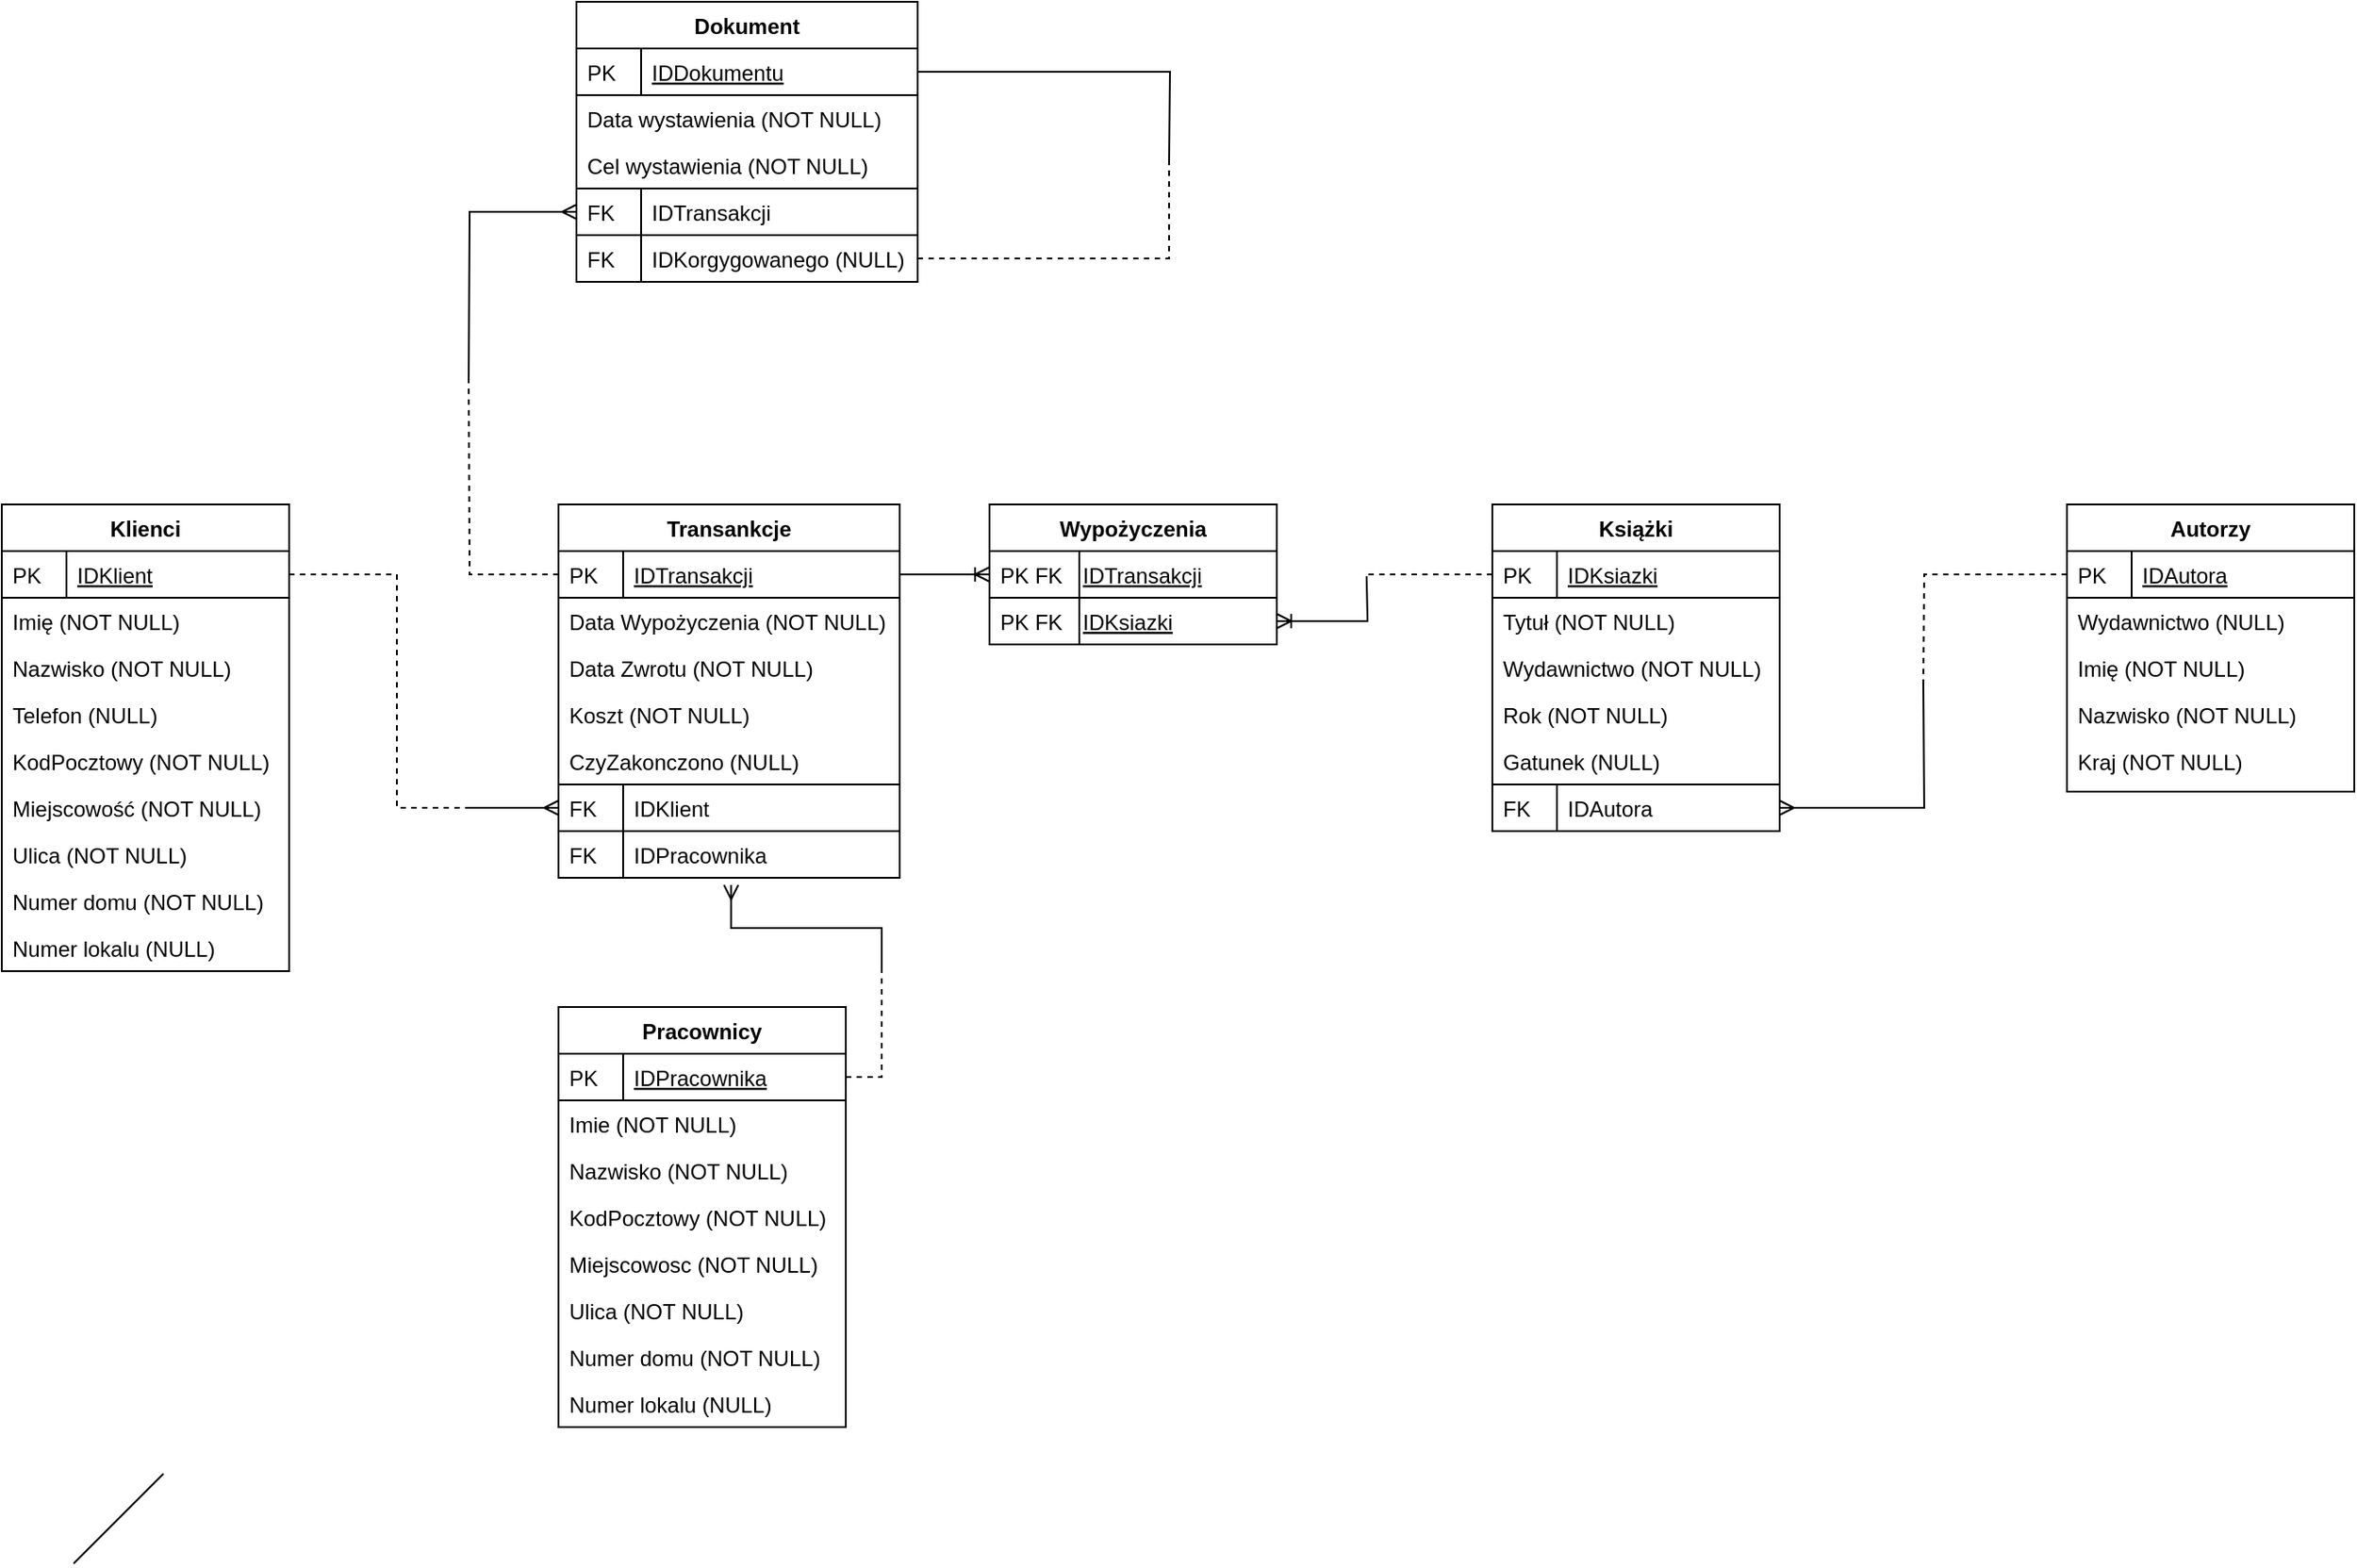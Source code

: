 <mxfile version="12.6.5" type="device"><diagram id="C5RBs43oDa-KdzZeNtuy" name="Page-1"><mxGraphModel dx="542" dy="636" grid="1" gridSize="10" guides="1" tooltips="1" connect="1" arrows="1" fold="1" page="1" pageScale="1" pageWidth="827" pageHeight="1169" math="0" shadow="0"><root><mxCell id="WIyWlLk6GJQsqaUBKTNV-0"/><mxCell id="WIyWlLk6GJQsqaUBKTNV-1" parent="WIyWlLk6GJQsqaUBKTNV-0"/><mxCell id="8lfzlNklQH1xFzHcdUNi-103" value="Klienci" style="swimlane;fontStyle=1;childLayout=stackLayout;horizontal=1;startSize=26;horizontalStack=0;resizeParent=1;resizeLast=0;collapsible=1;marginBottom=0;rounded=0;shadow=0;strokeWidth=1;" parent="WIyWlLk6GJQsqaUBKTNV-1" vertex="1"><mxGeometry x="90" y="320" width="160" height="260" as="geometry"><mxRectangle x="20" y="80" width="160" height="26" as="alternateBounds"/></mxGeometry></mxCell><mxCell id="8lfzlNklQH1xFzHcdUNi-104" value="IDKlient" style="shape=partialRectangle;top=0;left=0;right=0;bottom=1;align=left;verticalAlign=top;fillColor=none;spacingLeft=40;spacingRight=4;overflow=hidden;rotatable=0;points=[[0,0.5],[1,0.5]];portConstraint=eastwest;dropTarget=0;rounded=0;shadow=0;strokeWidth=1;fontStyle=4" parent="8lfzlNklQH1xFzHcdUNi-103" vertex="1"><mxGeometry y="26" width="160" height="26" as="geometry"/></mxCell><mxCell id="8lfzlNklQH1xFzHcdUNi-105" value="PK" style="shape=partialRectangle;top=0;left=0;bottom=0;fillColor=none;align=left;verticalAlign=top;spacingLeft=4;spacingRight=4;overflow=hidden;rotatable=0;points=[];portConstraint=eastwest;part=1;" parent="8lfzlNklQH1xFzHcdUNi-104" vertex="1" connectable="0"><mxGeometry width="36" height="26" as="geometry"/></mxCell><mxCell id="8lfzlNklQH1xFzHcdUNi-106" value="Imię (NOT NULL)" style="shape=partialRectangle;top=0;left=0;right=0;bottom=0;align=left;verticalAlign=top;fillColor=none;spacingLeft=4;spacingRight=4;overflow=hidden;rotatable=0;points=[[0,0.5],[1,0.5]];portConstraint=eastwest;dropTarget=0;rounded=0;shadow=0;strokeWidth=1;" parent="8lfzlNklQH1xFzHcdUNi-103" vertex="1"><mxGeometry y="52" width="160" height="26" as="geometry"/></mxCell><mxCell id="8lfzlNklQH1xFzHcdUNi-107" value="" style="shape=partialRectangle;top=0;left=0;bottom=0;fillColor=none;align=left;verticalAlign=top;spacingLeft=4;spacingRight=4;overflow=hidden;rotatable=0;points=[];portConstraint=eastwest;part=1;" parent="8lfzlNklQH1xFzHcdUNi-106" vertex="1" connectable="0"><mxGeometry height="26" as="geometry"/></mxCell><mxCell id="8lfzlNklQH1xFzHcdUNi-108" value="Nazwisko (NOT NULL)" style="shape=partialRectangle;top=0;left=0;right=0;bottom=0;align=left;verticalAlign=top;fillColor=none;spacingLeft=4;spacingRight=4;overflow=hidden;rotatable=0;points=[[0,0.5],[1,0.5]];portConstraint=eastwest;dropTarget=0;rounded=0;shadow=0;strokeWidth=1;" parent="8lfzlNklQH1xFzHcdUNi-103" vertex="1"><mxGeometry y="78" width="160" height="26" as="geometry"/></mxCell><mxCell id="8lfzlNklQH1xFzHcdUNi-109" value="" style="shape=partialRectangle;top=0;left=0;bottom=0;fillColor=none;align=left;verticalAlign=top;spacingLeft=4;spacingRight=4;overflow=hidden;rotatable=0;points=[];portConstraint=eastwest;part=1;" parent="8lfzlNklQH1xFzHcdUNi-108" vertex="1" connectable="0"><mxGeometry height="26" as="geometry"/></mxCell><mxCell id="8lfzlNklQH1xFzHcdUNi-110" value="Telefon (NULL)" style="shape=partialRectangle;top=0;left=0;right=0;bottom=0;align=left;verticalAlign=top;fillColor=none;spacingLeft=4;spacingRight=4;overflow=hidden;rotatable=0;points=[[0,0.5],[1,0.5]];portConstraint=eastwest;dropTarget=0;rounded=0;shadow=0;strokeWidth=1;" parent="8lfzlNklQH1xFzHcdUNi-103" vertex="1"><mxGeometry y="104" width="160" height="26" as="geometry"/></mxCell><mxCell id="8lfzlNklQH1xFzHcdUNi-112" value="KodPocztowy (NOT NULL)" style="shape=partialRectangle;top=0;left=0;right=0;bottom=0;align=left;verticalAlign=top;fillColor=none;spacingLeft=4;spacingRight=4;overflow=hidden;rotatable=0;points=[[0,0.5],[1,0.5]];portConstraint=eastwest;dropTarget=0;rounded=0;shadow=0;strokeWidth=1;" parent="8lfzlNklQH1xFzHcdUNi-103" vertex="1"><mxGeometry y="130" width="160" height="26" as="geometry"/></mxCell><mxCell id="8lfzlNklQH1xFzHcdUNi-114" value="Miejscowość (NOT NULL)" style="shape=partialRectangle;top=0;left=0;right=0;bottom=0;align=left;verticalAlign=top;fillColor=none;spacingLeft=4;spacingRight=4;overflow=hidden;rotatable=0;points=[[0,0.5],[1,0.5]];portConstraint=eastwest;dropTarget=0;rounded=0;shadow=0;strokeWidth=1;" parent="8lfzlNklQH1xFzHcdUNi-103" vertex="1"><mxGeometry y="156" width="160" height="26" as="geometry"/></mxCell><mxCell id="8lfzlNklQH1xFzHcdUNi-116" value="Ulica (NOT NULL)" style="shape=partialRectangle;top=0;left=0;right=0;bottom=0;align=left;verticalAlign=top;fillColor=none;spacingLeft=4;spacingRight=4;overflow=hidden;rotatable=0;points=[[0,0.5],[1,0.5]];portConstraint=eastwest;dropTarget=0;rounded=0;shadow=0;strokeWidth=1;" parent="8lfzlNklQH1xFzHcdUNi-103" vertex="1"><mxGeometry y="182" width="160" height="26" as="geometry"/></mxCell><mxCell id="8lfzlNklQH1xFzHcdUNi-118" value="Numer domu (NOT NULL)" style="shape=partialRectangle;top=0;left=0;right=0;bottom=0;align=left;verticalAlign=top;fillColor=none;spacingLeft=4;spacingRight=4;overflow=hidden;rotatable=0;points=[[0,0.5],[1,0.5]];portConstraint=eastwest;dropTarget=0;rounded=0;shadow=0;strokeWidth=1;" parent="8lfzlNklQH1xFzHcdUNi-103" vertex="1"><mxGeometry y="208" width="160" height="26" as="geometry"/></mxCell><mxCell id="8lfzlNklQH1xFzHcdUNi-120" value="Numer lokalu (NULL)" style="shape=partialRectangle;top=0;left=0;right=0;bottom=0;align=left;verticalAlign=top;fillColor=none;spacingLeft=4;spacingRight=4;overflow=hidden;rotatable=0;points=[[0,0.5],[1,0.5]];portConstraint=eastwest;dropTarget=0;rounded=0;shadow=0;strokeWidth=1;" parent="8lfzlNklQH1xFzHcdUNi-103" vertex="1"><mxGeometry y="234" width="160" height="26" as="geometry"/></mxCell><mxCell id="8lfzlNklQH1xFzHcdUNi-122" value="Transankcje" style="swimlane;fontStyle=1;childLayout=stackLayout;horizontal=1;startSize=26;horizontalStack=0;resizeParent=1;resizeLast=0;collapsible=1;marginBottom=0;rounded=0;shadow=0;strokeWidth=1;" parent="WIyWlLk6GJQsqaUBKTNV-1" vertex="1"><mxGeometry x="400" y="320" width="190" height="208" as="geometry"><mxRectangle x="260" y="80" width="160" height="26" as="alternateBounds"/></mxGeometry></mxCell><mxCell id="8lfzlNklQH1xFzHcdUNi-123" value="IDTransakcji" style="shape=partialRectangle;top=0;left=0;right=0;bottom=1;align=left;verticalAlign=top;fillColor=none;spacingLeft=40;spacingRight=4;overflow=hidden;rotatable=0;points=[[0,0.5],[1,0.5]];portConstraint=eastwest;dropTarget=0;rounded=0;shadow=0;strokeWidth=1;fontStyle=4" parent="8lfzlNklQH1xFzHcdUNi-122" vertex="1"><mxGeometry y="26" width="190" height="26" as="geometry"/></mxCell><mxCell id="8lfzlNklQH1xFzHcdUNi-124" value="PK" style="shape=partialRectangle;top=0;left=0;bottom=0;fillColor=none;align=left;verticalAlign=top;spacingLeft=4;spacingRight=4;overflow=hidden;rotatable=0;points=[];portConstraint=eastwest;part=1;" parent="8lfzlNklQH1xFzHcdUNi-123" vertex="1" connectable="0"><mxGeometry width="36" height="26" as="geometry"/></mxCell><mxCell id="8lfzlNklQH1xFzHcdUNi-125" value="Data Wypożyczenia (NOT NULL)" style="shape=partialRectangle;top=0;left=0;right=0;bottom=0;align=left;verticalAlign=top;fillColor=none;spacingLeft=4;spacingRight=4;overflow=hidden;rotatable=0;points=[[0,0.5],[1,0.5]];portConstraint=eastwest;dropTarget=0;rounded=0;shadow=0;strokeWidth=1;" parent="8lfzlNklQH1xFzHcdUNi-122" vertex="1"><mxGeometry y="52" width="190" height="26" as="geometry"/></mxCell><mxCell id="8lfzlNklQH1xFzHcdUNi-127" value="Data Zwrotu (NOT NULL)" style="shape=partialRectangle;top=0;left=0;right=0;bottom=0;align=left;verticalAlign=top;fillColor=none;spacingLeft=4;spacingRight=4;overflow=hidden;rotatable=0;points=[[0,0.5],[1,0.5]];portConstraint=eastwest;dropTarget=0;rounded=0;shadow=0;strokeWidth=1;" parent="8lfzlNklQH1xFzHcdUNi-122" vertex="1"><mxGeometry y="78" width="190" height="26" as="geometry"/></mxCell><mxCell id="8lfzlNklQH1xFzHcdUNi-129" value="Koszt (NOT NULL)" style="shape=partialRectangle;top=0;left=0;right=0;bottom=0;align=left;verticalAlign=top;fillColor=none;spacingLeft=4;spacingRight=4;overflow=hidden;rotatable=0;points=[[0,0.5],[1,0.5]];portConstraint=eastwest;dropTarget=0;rounded=0;shadow=0;strokeWidth=1;" parent="8lfzlNklQH1xFzHcdUNi-122" vertex="1"><mxGeometry y="104" width="190" height="26" as="geometry"/></mxCell><mxCell id="8lfzlNklQH1xFzHcdUNi-131" value="CzyZakonczono (NULL)" style="shape=partialRectangle;top=0;left=0;right=0;bottom=0;align=left;verticalAlign=top;fillColor=none;spacingLeft=4;spacingRight=4;overflow=hidden;rotatable=0;points=[[0,0.5],[1,0.5]];portConstraint=eastwest;dropTarget=0;rounded=0;shadow=0;strokeWidth=1;" parent="8lfzlNklQH1xFzHcdUNi-122" vertex="1"><mxGeometry y="130" width="190" height="26" as="geometry"/></mxCell><mxCell id="8lfzlNklQH1xFzHcdUNi-133" value="IDKlient" style="shape=partialRectangle;top=1;left=0;right=0;bottom=1;align=left;verticalAlign=top;fillColor=none;spacingLeft=40;spacingRight=4;overflow=hidden;rotatable=0;points=[[0,0.5],[1,0.5]];portConstraint=eastwest;dropTarget=0;rounded=0;shadow=0;strokeWidth=1;" parent="8lfzlNklQH1xFzHcdUNi-122" vertex="1"><mxGeometry y="156" width="190" height="26" as="geometry"/></mxCell><mxCell id="8lfzlNklQH1xFzHcdUNi-134" value="FK" style="shape=partialRectangle;top=0;left=0;bottom=0;fillColor=none;align=left;verticalAlign=top;spacingLeft=4;spacingRight=4;overflow=hidden;rotatable=0;points=[];portConstraint=eastwest;part=1;" parent="8lfzlNklQH1xFzHcdUNi-133" vertex="1" connectable="0"><mxGeometry width="36" height="26" as="geometry"/></mxCell><mxCell id="8lfzlNklQH1xFzHcdUNi-135" value="IDPracownika" style="shape=partialRectangle;top=0;left=0;right=0;bottom=0;align=left;verticalAlign=top;fillColor=none;spacingLeft=40;spacingRight=4;overflow=hidden;rotatable=0;points=[[0,0.5],[1,0.5]];portConstraint=eastwest;dropTarget=0;rounded=0;shadow=0;strokeWidth=1;" parent="8lfzlNklQH1xFzHcdUNi-122" vertex="1"><mxGeometry y="182" width="190" height="26" as="geometry"/></mxCell><mxCell id="8lfzlNklQH1xFzHcdUNi-136" value="FK" style="shape=partialRectangle;top=0;left=0;bottom=0;fillColor=none;align=left;verticalAlign=top;spacingLeft=4;spacingRight=4;overflow=hidden;rotatable=0;points=[];portConstraint=eastwest;part=1;" parent="8lfzlNklQH1xFzHcdUNi-135" vertex="1" connectable="0"><mxGeometry width="36" height="26" as="geometry"/></mxCell><mxCell id="8lfzlNklQH1xFzHcdUNi-137" style="edgeStyle=orthogonalEdgeStyle;rounded=0;orthogonalLoop=1;jettySize=auto;html=1;exitX=1;exitY=0.5;exitDx=0;exitDy=0;dashed=1;startArrow=none;startFill=0;endArrow=none;endFill=0;" parent="WIyWlLk6GJQsqaUBKTNV-1" source="8lfzlNklQH1xFzHcdUNi-139" edge="1"><mxGeometry relative="1" as="geometry"><mxPoint x="580" y="580" as="targetPoint"/><Array as="points"><mxPoint x="580" y="639"/></Array></mxGeometry></mxCell><mxCell id="8lfzlNklQH1xFzHcdUNi-138" value="Pracownicy" style="swimlane;fontStyle=1;childLayout=stackLayout;horizontal=1;startSize=26;horizontalStack=0;resizeParent=1;resizeLast=0;collapsible=1;marginBottom=0;rounded=0;shadow=0;strokeWidth=1;" parent="WIyWlLk6GJQsqaUBKTNV-1" vertex="1"><mxGeometry x="400" y="600" width="160" height="234" as="geometry"><mxRectangle x="260" y="270" width="160" height="26" as="alternateBounds"/></mxGeometry></mxCell><mxCell id="8lfzlNklQH1xFzHcdUNi-139" value="IDPracownika" style="shape=partialRectangle;top=0;left=0;right=0;bottom=1;align=left;verticalAlign=top;fillColor=none;spacingLeft=40;spacingRight=4;overflow=hidden;rotatable=0;points=[[0,0.5],[1,0.5]];portConstraint=eastwest;dropTarget=0;rounded=0;shadow=0;strokeWidth=1;fontStyle=4" parent="8lfzlNklQH1xFzHcdUNi-138" vertex="1"><mxGeometry y="26" width="160" height="26" as="geometry"/></mxCell><mxCell id="8lfzlNklQH1xFzHcdUNi-140" value="PK" style="shape=partialRectangle;top=0;left=0;bottom=0;fillColor=none;align=left;verticalAlign=top;spacingLeft=4;spacingRight=4;overflow=hidden;rotatable=0;points=[];portConstraint=eastwest;part=1;" parent="8lfzlNklQH1xFzHcdUNi-139" vertex="1" connectable="0"><mxGeometry width="36" height="26" as="geometry"/></mxCell><mxCell id="8lfzlNklQH1xFzHcdUNi-141" value="Imie (NOT NULL)" style="shape=partialRectangle;top=0;left=0;right=0;bottom=0;align=left;verticalAlign=top;fillColor=none;spacingLeft=4;spacingRight=4;overflow=hidden;rotatable=0;points=[[0,0.5],[1,0.5]];portConstraint=eastwest;dropTarget=0;rounded=0;shadow=0;strokeWidth=1;" parent="8lfzlNklQH1xFzHcdUNi-138" vertex="1"><mxGeometry y="52" width="160" height="26" as="geometry"/></mxCell><mxCell id="8lfzlNklQH1xFzHcdUNi-143" value="Nazwisko (NOT NULL)" style="shape=partialRectangle;top=0;left=0;right=0;bottom=0;align=left;verticalAlign=top;fillColor=none;spacingLeft=4;spacingRight=4;overflow=hidden;rotatable=0;points=[[0,0.5],[1,0.5]];portConstraint=eastwest;dropTarget=0;rounded=0;shadow=0;strokeWidth=1;" parent="8lfzlNklQH1xFzHcdUNi-138" vertex="1"><mxGeometry y="78" width="160" height="26" as="geometry"/></mxCell><mxCell id="8lfzlNklQH1xFzHcdUNi-145" value="KodPocztowy (NOT NULL)" style="shape=partialRectangle;top=0;left=0;right=0;bottom=0;align=left;verticalAlign=top;fillColor=none;spacingLeft=4;spacingRight=4;overflow=hidden;rotatable=0;points=[[0,0.5],[1,0.5]];portConstraint=eastwest;dropTarget=0;rounded=0;shadow=0;strokeWidth=1;" parent="8lfzlNklQH1xFzHcdUNi-138" vertex="1"><mxGeometry y="104" width="160" height="26" as="geometry"/></mxCell><mxCell id="8lfzlNklQH1xFzHcdUNi-147" value="Miejscowosc (NOT NULL)" style="shape=partialRectangle;top=0;left=0;right=0;bottom=0;align=left;verticalAlign=top;fillColor=none;spacingLeft=4;spacingRight=4;overflow=hidden;rotatable=0;points=[[0,0.5],[1,0.5]];portConstraint=eastwest;dropTarget=0;rounded=0;shadow=0;strokeWidth=1;" parent="8lfzlNklQH1xFzHcdUNi-138" vertex="1"><mxGeometry y="130" width="160" height="26" as="geometry"/></mxCell><mxCell id="8lfzlNklQH1xFzHcdUNi-149" value="Ulica (NOT NULL)" style="shape=partialRectangle;top=0;left=0;right=0;bottom=0;align=left;verticalAlign=top;fillColor=none;spacingLeft=4;spacingRight=4;overflow=hidden;rotatable=0;points=[[0,0.5],[1,0.5]];portConstraint=eastwest;dropTarget=0;rounded=0;shadow=0;strokeWidth=1;" parent="8lfzlNklQH1xFzHcdUNi-138" vertex="1"><mxGeometry y="156" width="160" height="26" as="geometry"/></mxCell><mxCell id="8lfzlNklQH1xFzHcdUNi-151" value="Numer domu (NOT NULL)" style="shape=partialRectangle;top=0;left=0;right=0;bottom=0;align=left;verticalAlign=top;fillColor=none;spacingLeft=4;spacingRight=4;overflow=hidden;rotatable=0;points=[[0,0.5],[1,0.5]];portConstraint=eastwest;dropTarget=0;rounded=0;shadow=0;strokeWidth=1;" parent="8lfzlNklQH1xFzHcdUNi-138" vertex="1"><mxGeometry y="182" width="160" height="26" as="geometry"/></mxCell><mxCell id="8lfzlNklQH1xFzHcdUNi-153" value="Numer lokalu (NULL)" style="shape=partialRectangle;top=0;left=0;right=0;bottom=0;align=left;verticalAlign=top;fillColor=none;spacingLeft=4;spacingRight=4;overflow=hidden;rotatable=0;points=[[0,0.5],[1,0.5]];portConstraint=eastwest;dropTarget=0;rounded=0;shadow=0;strokeWidth=1;" parent="8lfzlNklQH1xFzHcdUNi-138" vertex="1"><mxGeometry y="208" width="160" height="26" as="geometry"/></mxCell><mxCell id="8lfzlNklQH1xFzHcdUNi-155" style="edgeStyle=orthogonalEdgeStyle;rounded=0;orthogonalLoop=1;jettySize=auto;html=1;exitX=1;exitY=0.5;exitDx=0;exitDy=0;startArrow=ERoneToMany;startFill=0;endArrow=none;endFill=0;" parent="WIyWlLk6GJQsqaUBKTNV-1" source="8lfzlNklQH1xFzHcdUNi-160" edge="1"><mxGeometry relative="1" as="geometry"><mxPoint x="850" y="360" as="targetPoint"/></mxGeometry></mxCell><mxCell id="8lfzlNklQH1xFzHcdUNi-156" style="edgeStyle=orthogonalEdgeStyle;rounded=0;orthogonalLoop=1;jettySize=auto;html=1;exitX=0;exitY=0.5;exitDx=0;exitDy=0;startArrow=ERoneToMany;startFill=0;endArrow=none;endFill=0;entryX=1;entryY=0.5;entryDx=0;entryDy=0;" parent="WIyWlLk6GJQsqaUBKTNV-1" source="8lfzlNklQH1xFzHcdUNi-158" target="8lfzlNklQH1xFzHcdUNi-123" edge="1"><mxGeometry relative="1" as="geometry"><mxPoint x="600" y="360" as="targetPoint"/></mxGeometry></mxCell><mxCell id="8lfzlNklQH1xFzHcdUNi-157" value="Wypożyczenia" style="swimlane;fontStyle=1;childLayout=stackLayout;horizontal=1;startSize=26;horizontalStack=0;resizeParent=1;resizeLast=0;collapsible=1;marginBottom=0;rounded=0;shadow=0;strokeWidth=1;" parent="WIyWlLk6GJQsqaUBKTNV-1" vertex="1"><mxGeometry x="640" y="320" width="160" height="78" as="geometry"><mxRectangle x="260" y="80" width="160" height="26" as="alternateBounds"/></mxGeometry></mxCell><mxCell id="8lfzlNklQH1xFzHcdUNi-158" value="IDTransakcji" style="shape=partialRectangle;top=0;left=0;right=0;bottom=1;align=left;verticalAlign=top;fillColor=none;spacingLeft=50;spacingRight=4;overflow=hidden;rotatable=0;points=[[0,0.5],[1,0.5]];portConstraint=eastwest;dropTarget=0;rounded=0;shadow=0;strokeWidth=1;fontStyle=4" parent="8lfzlNklQH1xFzHcdUNi-157" vertex="1"><mxGeometry y="26" width="160" height="26" as="geometry"/></mxCell><mxCell id="8lfzlNklQH1xFzHcdUNi-159" value="PK FK" style="shape=partialRectangle;top=0;left=0;bottom=0;fillColor=none;align=left;verticalAlign=top;spacingLeft=4;spacingRight=4;overflow=hidden;rotatable=0;points=[];portConstraint=eastwest;part=1;" parent="8lfzlNklQH1xFzHcdUNi-158" vertex="1" connectable="0"><mxGeometry width="50" height="26" as="geometry"/></mxCell><mxCell id="8lfzlNklQH1xFzHcdUNi-160" value="IDKsiazki" style="shape=partialRectangle;top=0;left=0;right=0;bottom=1;align=left;verticalAlign=top;fillColor=none;spacingLeft=50;spacingRight=4;overflow=hidden;rotatable=0;points=[[0,0.5],[1,0.5]];portConstraint=eastwest;dropTarget=0;rounded=0;shadow=0;strokeWidth=1;fontStyle=4" parent="8lfzlNklQH1xFzHcdUNi-157" vertex="1"><mxGeometry y="52" width="160" height="26" as="geometry"/></mxCell><mxCell id="8lfzlNklQH1xFzHcdUNi-161" value="PK FK" style="shape=partialRectangle;top=0;left=0;bottom=0;fillColor=none;align=left;verticalAlign=top;spacingLeft=4;spacingRight=4;overflow=hidden;rotatable=0;points=[];portConstraint=eastwest;part=1;" parent="8lfzlNklQH1xFzHcdUNi-160" vertex="1" connectable="0"><mxGeometry width="50" height="26" as="geometry"/></mxCell><mxCell id="8lfzlNklQH1xFzHcdUNi-162" value="Książki" style="swimlane;fontStyle=1;childLayout=stackLayout;horizontal=1;startSize=26;horizontalStack=0;resizeParent=1;resizeLast=0;collapsible=1;marginBottom=0;rounded=0;shadow=0;strokeWidth=1;" parent="WIyWlLk6GJQsqaUBKTNV-1" vertex="1"><mxGeometry x="920" y="320" width="160" height="182" as="geometry"><mxRectangle x="260" y="80" width="160" height="26" as="alternateBounds"/></mxGeometry></mxCell><mxCell id="8lfzlNklQH1xFzHcdUNi-163" value="IDKsiazki" style="shape=partialRectangle;top=0;left=0;right=0;bottom=1;align=left;verticalAlign=top;fillColor=none;spacingLeft=40;spacingRight=4;overflow=hidden;rotatable=0;points=[[0,0.5],[1,0.5]];portConstraint=eastwest;dropTarget=0;rounded=0;shadow=0;strokeWidth=1;fontStyle=4" parent="8lfzlNklQH1xFzHcdUNi-162" vertex="1"><mxGeometry y="26" width="160" height="26" as="geometry"/></mxCell><mxCell id="8lfzlNklQH1xFzHcdUNi-164" value="PK" style="shape=partialRectangle;top=0;left=0;bottom=0;fillColor=none;align=left;verticalAlign=top;spacingLeft=4;spacingRight=4;overflow=hidden;rotatable=0;points=[];portConstraint=eastwest;part=1;" parent="8lfzlNklQH1xFzHcdUNi-163" vertex="1" connectable="0"><mxGeometry width="36" height="26" as="geometry"/></mxCell><mxCell id="8lfzlNklQH1xFzHcdUNi-167" value="Tytuł (NOT NULL)" style="shape=partialRectangle;top=0;left=0;right=0;bottom=0;align=left;verticalAlign=top;fillColor=none;spacingLeft=4;spacingRight=4;overflow=hidden;rotatable=0;points=[[0,0.5],[1,0.5]];portConstraint=eastwest;dropTarget=0;rounded=0;shadow=0;strokeWidth=1;" parent="8lfzlNklQH1xFzHcdUNi-162" vertex="1"><mxGeometry y="52" width="160" height="26" as="geometry"/></mxCell><mxCell id="8lfzlNklQH1xFzHcdUNi-169" value="Wydawnictwo (NOT NULL)" style="shape=partialRectangle;top=0;left=0;right=0;bottom=0;align=left;verticalAlign=top;fillColor=none;spacingLeft=4;spacingRight=4;overflow=hidden;rotatable=0;points=[[0,0.5],[1,0.5]];portConstraint=eastwest;dropTarget=0;rounded=0;shadow=0;strokeWidth=1;" parent="8lfzlNklQH1xFzHcdUNi-162" vertex="1"><mxGeometry y="78" width="160" height="26" as="geometry"/></mxCell><mxCell id="8lfzlNklQH1xFzHcdUNi-171" value="Rok (NOT NULL)" style="shape=partialRectangle;top=0;left=0;right=0;bottom=0;align=left;verticalAlign=top;fillColor=none;spacingLeft=4;spacingRight=4;overflow=hidden;rotatable=0;points=[[0,0.5],[1,0.5]];portConstraint=eastwest;dropTarget=0;rounded=0;shadow=0;strokeWidth=1;" parent="8lfzlNklQH1xFzHcdUNi-162" vertex="1"><mxGeometry y="104" width="160" height="26" as="geometry"/></mxCell><mxCell id="8lfzlNklQH1xFzHcdUNi-177" value="Gatunek (NULL)" style="shape=partialRectangle;top=0;left=0;right=0;bottom=0;align=left;verticalAlign=top;fillColor=none;spacingLeft=4;spacingRight=4;overflow=hidden;rotatable=0;points=[[0,0.5],[1,0.5]];portConstraint=eastwest;dropTarget=0;rounded=0;shadow=0;strokeWidth=1;" parent="8lfzlNklQH1xFzHcdUNi-162" vertex="1"><mxGeometry y="130" width="160" height="26" as="geometry"/></mxCell><mxCell id="S4Ox1S9dfiNt8i0fLqLE-4" value="IDAutora" style="shape=partialRectangle;top=1;left=0;right=0;bottom=1;align=left;verticalAlign=top;fillColor=none;spacingLeft=40;spacingRight=4;overflow=hidden;rotatable=0;points=[[0,0.5],[1,0.5]];portConstraint=eastwest;dropTarget=0;rounded=0;shadow=0;strokeWidth=1;" vertex="1" parent="8lfzlNklQH1xFzHcdUNi-162"><mxGeometry y="156" width="160" height="26" as="geometry"/></mxCell><mxCell id="S4Ox1S9dfiNt8i0fLqLE-5" value="FK" style="shape=partialRectangle;top=0;left=0;bottom=0;fillColor=none;align=left;verticalAlign=top;spacingLeft=4;spacingRight=4;overflow=hidden;rotatable=0;points=[];portConstraint=eastwest;part=1;" vertex="1" connectable="0" parent="S4Ox1S9dfiNt8i0fLqLE-4"><mxGeometry width="36" height="26" as="geometry"/></mxCell><mxCell id="8lfzlNklQH1xFzHcdUNi-201" style="edgeStyle=orthogonalEdgeStyle;rounded=0;orthogonalLoop=1;jettySize=auto;html=1;exitX=0;exitY=0.5;exitDx=0;exitDy=0;endArrow=none;endFill=0;startArrow=ERmany;startFill=0;" parent="WIyWlLk6GJQsqaUBKTNV-1" source="8lfzlNklQH1xFzHcdUNi-133" edge="1"><mxGeometry relative="1" as="geometry"><mxPoint x="350" y="489" as="targetPoint"/></mxGeometry></mxCell><mxCell id="8lfzlNklQH1xFzHcdUNi-203" style="edgeStyle=orthogonalEdgeStyle;rounded=0;orthogonalLoop=1;jettySize=auto;html=1;exitX=0;exitY=0.5;exitDx=0;exitDy=0;startArrow=none;startFill=0;endArrow=none;endFill=0;dashed=1;" parent="WIyWlLk6GJQsqaUBKTNV-1" source="8lfzlNklQH1xFzHcdUNi-163" edge="1"><mxGeometry relative="1" as="geometry"><mxPoint x="850" y="359" as="targetPoint"/></mxGeometry></mxCell><mxCell id="8lfzlNklQH1xFzHcdUNi-204" style="edgeStyle=orthogonalEdgeStyle;rounded=0;orthogonalLoop=1;jettySize=auto;html=1;exitX=1;exitY=0.5;exitDx=0;exitDy=0;startArrow=none;startFill=0;endArrow=none;endFill=0;dashed=1;" parent="WIyWlLk6GJQsqaUBKTNV-1" source="8lfzlNklQH1xFzHcdUNi-104" edge="1"><mxGeometry relative="1" as="geometry"><mxPoint x="350" y="489" as="targetPoint"/><Array as="points"><mxPoint x="310" y="359"/><mxPoint x="310" y="489"/></Array></mxGeometry></mxCell><mxCell id="8lfzlNklQH1xFzHcdUNi-205" value="" style="endArrow=ERmany;html=1;rounded=0;entryX=0.506;entryY=1.154;entryDx=0;entryDy=0;entryPerimeter=0;endFill=0;edgeStyle=elbowEdgeStyle;elbow=vertical;" parent="WIyWlLk6GJQsqaUBKTNV-1" target="8lfzlNklQH1xFzHcdUNi-135" edge="1"><mxGeometry relative="1" as="geometry"><mxPoint x="580" y="580" as="sourcePoint"/><mxPoint x="640" y="580" as="targetPoint"/></mxGeometry></mxCell><mxCell id="U7ZVju1DrAw5CNfCWtGi-3" value="Autorzy" style="swimlane;fontStyle=1;childLayout=stackLayout;horizontal=1;startSize=26;horizontalStack=0;resizeParent=1;resizeLast=0;collapsible=1;marginBottom=0;rounded=0;shadow=0;strokeWidth=1;" parent="WIyWlLk6GJQsqaUBKTNV-1" vertex="1"><mxGeometry x="1240" y="320" width="160" height="160" as="geometry"><mxRectangle x="20" y="80" width="160" height="26" as="alternateBounds"/></mxGeometry></mxCell><mxCell id="U7ZVju1DrAw5CNfCWtGi-4" value="IDAutora" style="shape=partialRectangle;top=0;left=0;right=0;bottom=1;align=left;verticalAlign=top;fillColor=none;spacingLeft=40;spacingRight=4;overflow=hidden;rotatable=0;points=[[0,0.5],[1,0.5]];portConstraint=eastwest;dropTarget=0;rounded=0;shadow=0;strokeWidth=1;fontStyle=4" parent="U7ZVju1DrAw5CNfCWtGi-3" vertex="1"><mxGeometry y="26" width="160" height="26" as="geometry"/></mxCell><mxCell id="U7ZVju1DrAw5CNfCWtGi-5" value="PK" style="shape=partialRectangle;top=0;left=0;bottom=0;fillColor=none;align=left;verticalAlign=top;spacingLeft=4;spacingRight=4;overflow=hidden;rotatable=0;points=[];portConstraint=eastwest;part=1;" parent="U7ZVju1DrAw5CNfCWtGi-4" vertex="1" connectable="0"><mxGeometry width="36" height="26" as="geometry"/></mxCell><mxCell id="U7ZVju1DrAw5CNfCWtGi-6" value="Wydawnictwo (NULL)" style="shape=partialRectangle;top=0;left=0;right=0;bottom=0;align=left;verticalAlign=top;fillColor=none;spacingLeft=4;spacingRight=4;overflow=hidden;rotatable=0;points=[[0,0.5],[1,0.5]];portConstraint=eastwest;dropTarget=0;rounded=0;shadow=0;strokeWidth=1;" parent="U7ZVju1DrAw5CNfCWtGi-3" vertex="1"><mxGeometry y="52" width="160" height="26" as="geometry"/></mxCell><mxCell id="U7ZVju1DrAw5CNfCWtGi-7" value="" style="shape=partialRectangle;top=0;left=0;bottom=0;fillColor=none;align=left;verticalAlign=top;spacingLeft=4;spacingRight=4;overflow=hidden;rotatable=0;points=[];portConstraint=eastwest;part=1;" parent="U7ZVju1DrAw5CNfCWtGi-6" vertex="1" connectable="0"><mxGeometry height="26" as="geometry"/></mxCell><mxCell id="U7ZVju1DrAw5CNfCWtGi-16" value="Imię (NOT NULL)" style="shape=partialRectangle;top=0;left=0;right=0;bottom=0;align=left;verticalAlign=top;fillColor=none;spacingLeft=4;spacingRight=4;overflow=hidden;rotatable=0;points=[[0,0.5],[1,0.5]];portConstraint=eastwest;dropTarget=0;rounded=0;shadow=0;strokeWidth=1;" parent="U7ZVju1DrAw5CNfCWtGi-3" vertex="1"><mxGeometry y="78" width="160" height="26" as="geometry"/></mxCell><mxCell id="U7ZVju1DrAw5CNfCWtGi-17" value="" style="shape=partialRectangle;top=0;left=0;bottom=0;fillColor=none;align=left;verticalAlign=top;spacingLeft=4;spacingRight=4;overflow=hidden;rotatable=0;points=[];portConstraint=eastwest;part=1;" parent="U7ZVju1DrAw5CNfCWtGi-16" vertex="1" connectable="0"><mxGeometry height="26" as="geometry"/></mxCell><mxCell id="U7ZVju1DrAw5CNfCWtGi-8" value="Nazwisko (NOT NULL)" style="shape=partialRectangle;top=0;left=0;right=0;bottom=0;align=left;verticalAlign=top;fillColor=none;spacingLeft=4;spacingRight=4;overflow=hidden;rotatable=0;points=[[0,0.5],[1,0.5]];portConstraint=eastwest;dropTarget=0;rounded=0;shadow=0;strokeWidth=1;" parent="U7ZVju1DrAw5CNfCWtGi-3" vertex="1"><mxGeometry y="104" width="160" height="26" as="geometry"/></mxCell><mxCell id="U7ZVju1DrAw5CNfCWtGi-9" value="" style="shape=partialRectangle;top=0;left=0;bottom=0;fillColor=none;align=left;verticalAlign=top;spacingLeft=4;spacingRight=4;overflow=hidden;rotatable=0;points=[];portConstraint=eastwest;part=1;" parent="U7ZVju1DrAw5CNfCWtGi-8" vertex="1" connectable="0"><mxGeometry height="26" as="geometry"/></mxCell><mxCell id="U7ZVju1DrAw5CNfCWtGi-12" value="Kraj (NOT NULL)" style="shape=partialRectangle;top=0;left=0;right=0;bottom=0;align=left;verticalAlign=top;fillColor=none;spacingLeft=4;spacingRight=4;overflow=hidden;rotatable=0;points=[[0,0.5],[1,0.5]];portConstraint=eastwest;dropTarget=0;rounded=0;shadow=0;strokeWidth=1;" parent="U7ZVju1DrAw5CNfCWtGi-3" vertex="1"><mxGeometry y="130" width="160" height="26" as="geometry"/></mxCell><mxCell id="8lfzlNklQH1xFzHcdUNi-231" value="" style="group;rotation=0;" parent="WIyWlLk6GJQsqaUBKTNV-1" vertex="1" connectable="0"><mxGeometry x="1160" y="359" height="26" as="geometry"/></mxCell><mxCell id="8lfzlNklQH1xFzHcdUNi-202" style="edgeStyle=orthogonalEdgeStyle;rounded=0;orthogonalLoop=1;jettySize=auto;html=1;startArrow=none;startFill=0;endArrow=none;endFill=0;dashed=1;exitX=0;exitY=0.5;exitDx=0;exitDy=0;" parent="8lfzlNklQH1xFzHcdUNi-231" source="U7ZVju1DrAw5CNfCWtGi-4" edge="1"><mxGeometry relative="1" as="geometry"><mxPoint y="61" as="targetPoint"/><mxPoint x="60" y="11" as="sourcePoint"/><Array as="points"/></mxGeometry></mxCell><mxCell id="8lfzlNklQH1xFzHcdUNi-200" style="edgeStyle=orthogonalEdgeStyle;rounded=0;orthogonalLoop=1;jettySize=auto;html=1;endArrow=ERmany;endFill=0;entryX=1;entryY=0.5;entryDx=0;entryDy=0;" parent="WIyWlLk6GJQsqaUBKTNV-1" target="S4Ox1S9dfiNt8i0fLqLE-4" edge="1"><mxGeometry relative="1" as="geometry"><mxPoint x="1160" y="420" as="sourcePoint"/><mxPoint x="1082" y="359" as="targetPoint"/><Array as="points"/></mxGeometry></mxCell><mxCell id="S4Ox1S9dfiNt8i0fLqLE-6" value="Dokument" style="swimlane;fontStyle=1;childLayout=stackLayout;horizontal=1;startSize=26;horizontalStack=0;resizeParent=1;resizeLast=0;collapsible=1;marginBottom=0;rounded=0;shadow=0;strokeWidth=1;" vertex="1" parent="WIyWlLk6GJQsqaUBKTNV-1"><mxGeometry x="410" y="40" width="190" height="156" as="geometry"><mxRectangle x="260" y="80" width="160" height="26" as="alternateBounds"/></mxGeometry></mxCell><mxCell id="S4Ox1S9dfiNt8i0fLqLE-7" value="IDDokumentu" style="shape=partialRectangle;top=0;left=0;right=0;bottom=1;align=left;verticalAlign=top;fillColor=none;spacingLeft=40;spacingRight=4;overflow=hidden;rotatable=0;points=[[0,0.5],[1,0.5]];portConstraint=eastwest;dropTarget=0;rounded=0;shadow=0;strokeWidth=1;fontStyle=4" vertex="1" parent="S4Ox1S9dfiNt8i0fLqLE-6"><mxGeometry y="26" width="190" height="26" as="geometry"/></mxCell><mxCell id="S4Ox1S9dfiNt8i0fLqLE-8" value="PK" style="shape=partialRectangle;top=0;left=0;bottom=0;fillColor=none;align=left;verticalAlign=top;spacingLeft=4;spacingRight=4;overflow=hidden;rotatable=0;points=[];portConstraint=eastwest;part=1;" vertex="1" connectable="0" parent="S4Ox1S9dfiNt8i0fLqLE-7"><mxGeometry width="36" height="26" as="geometry"/></mxCell><mxCell id="S4Ox1S9dfiNt8i0fLqLE-9" value="Data wystawienia (NOT NULL)" style="shape=partialRectangle;top=0;left=0;right=0;bottom=0;align=left;verticalAlign=top;fillColor=none;spacingLeft=4;spacingRight=4;overflow=hidden;rotatable=0;points=[[0,0.5],[1,0.5]];portConstraint=eastwest;dropTarget=0;rounded=0;shadow=0;strokeWidth=1;" vertex="1" parent="S4Ox1S9dfiNt8i0fLqLE-6"><mxGeometry y="52" width="190" height="26" as="geometry"/></mxCell><mxCell id="S4Ox1S9dfiNt8i0fLqLE-10" value="Cel wystawienia (NOT NULL)" style="shape=partialRectangle;top=0;left=0;right=0;bottom=0;align=left;verticalAlign=top;fillColor=none;spacingLeft=4;spacingRight=4;overflow=hidden;rotatable=0;points=[[0,0.5],[1,0.5]];portConstraint=eastwest;dropTarget=0;rounded=0;shadow=0;strokeWidth=1;" vertex="1" parent="S4Ox1S9dfiNt8i0fLqLE-6"><mxGeometry y="78" width="190" height="26" as="geometry"/></mxCell><mxCell id="S4Ox1S9dfiNt8i0fLqLE-13" value="IDTransakcji" style="shape=partialRectangle;top=1;left=0;right=0;bottom=1;align=left;verticalAlign=top;fillColor=none;spacingLeft=40;spacingRight=4;overflow=hidden;rotatable=0;points=[[0,0.5],[1,0.5]];portConstraint=eastwest;dropTarget=0;rounded=0;shadow=0;strokeWidth=1;" vertex="1" parent="S4Ox1S9dfiNt8i0fLqLE-6"><mxGeometry y="104" width="190" height="26" as="geometry"/></mxCell><mxCell id="S4Ox1S9dfiNt8i0fLqLE-14" value="FK" style="shape=partialRectangle;top=0;left=0;bottom=0;fillColor=none;align=left;verticalAlign=top;spacingLeft=4;spacingRight=4;overflow=hidden;rotatable=0;points=[];portConstraint=eastwest;part=1;" vertex="1" connectable="0" parent="S4Ox1S9dfiNt8i0fLqLE-13"><mxGeometry width="36" height="26" as="geometry"/></mxCell><mxCell id="S4Ox1S9dfiNt8i0fLqLE-15" value="IDKorgygowanego (NULL)" style="shape=partialRectangle;top=1;left=0;right=0;bottom=1;align=left;verticalAlign=top;fillColor=none;spacingLeft=40;spacingRight=4;overflow=hidden;rotatable=0;points=[[0,0.5],[1,0.5]];portConstraint=eastwest;dropTarget=0;rounded=0;shadow=0;strokeWidth=1;" vertex="1" parent="S4Ox1S9dfiNt8i0fLqLE-6"><mxGeometry y="130" width="190" height="26" as="geometry"/></mxCell><mxCell id="S4Ox1S9dfiNt8i0fLqLE-16" value="FK" style="shape=partialRectangle;top=0;left=0;bottom=0;fillColor=none;align=left;verticalAlign=top;spacingLeft=4;spacingRight=4;overflow=hidden;rotatable=0;points=[];portConstraint=eastwest;part=1;" vertex="1" connectable="0" parent="S4Ox1S9dfiNt8i0fLqLE-15"><mxGeometry width="36" height="26" as="geometry"/></mxCell><mxCell id="S4Ox1S9dfiNt8i0fLqLE-23" value="" style="endArrow=none;dashed=1;html=1;exitX=1;exitY=0.5;exitDx=0;exitDy=0;edgeStyle=orthogonalEdgeStyle;rounded=0;" edge="1" parent="S4Ox1S9dfiNt8i0fLqLE-6" source="S4Ox1S9dfiNt8i0fLqLE-15"><mxGeometry width="50" height="50" relative="1" as="geometry"><mxPoint x="210" y="180" as="sourcePoint"/><mxPoint x="330" y="90" as="targetPoint"/><Array as="points"><mxPoint x="330" y="143"/><mxPoint x="330" y="90"/></Array></mxGeometry></mxCell><mxCell id="S4Ox1S9dfiNt8i0fLqLE-20" value="" style="endArrow=ERmany;html=1;edgeStyle=orthogonalEdgeStyle;entryX=0;entryY=0.5;entryDx=0;entryDy=0;rounded=0;endFill=0;" edge="1" parent="WIyWlLk6GJQsqaUBKTNV-1" target="S4Ox1S9dfiNt8i0fLqLE-13"><mxGeometry width="50" height="50" relative="1" as="geometry"><mxPoint x="350" y="250" as="sourcePoint"/><mxPoint x="340" y="150" as="targetPoint"/></mxGeometry></mxCell><mxCell id="S4Ox1S9dfiNt8i0fLqLE-21" value="" style="endArrow=none;dashed=1;html=1;exitX=0;exitY=0.5;exitDx=0;exitDy=0;edgeStyle=orthogonalEdgeStyle;rounded=0;" edge="1" parent="WIyWlLk6GJQsqaUBKTNV-1" source="8lfzlNklQH1xFzHcdUNi-123"><mxGeometry width="50" height="50" relative="1" as="geometry"><mxPoint x="340" y="330" as="sourcePoint"/><mxPoint x="350" y="250" as="targetPoint"/></mxGeometry></mxCell><mxCell id="S4Ox1S9dfiNt8i0fLqLE-22" value="" style="endArrow=none;html=1;" edge="1" parent="WIyWlLk6GJQsqaUBKTNV-1"><mxGeometry width="50" height="50" relative="1" as="geometry"><mxPoint x="130" y="910" as="sourcePoint"/><mxPoint x="180" y="860" as="targetPoint"/></mxGeometry></mxCell><mxCell id="S4Ox1S9dfiNt8i0fLqLE-26" value="" style="endArrow=none;html=1;exitX=1;exitY=0.5;exitDx=0;exitDy=0;edgeStyle=orthogonalEdgeStyle;rounded=0;" edge="1" parent="WIyWlLk6GJQsqaUBKTNV-1" source="S4Ox1S9dfiNt8i0fLqLE-7"><mxGeometry width="50" height="50" relative="1" as="geometry"><mxPoint x="700" y="120" as="sourcePoint"/><mxPoint x="740" y="130" as="targetPoint"/></mxGeometry></mxCell></root></mxGraphModel></diagram></mxfile>